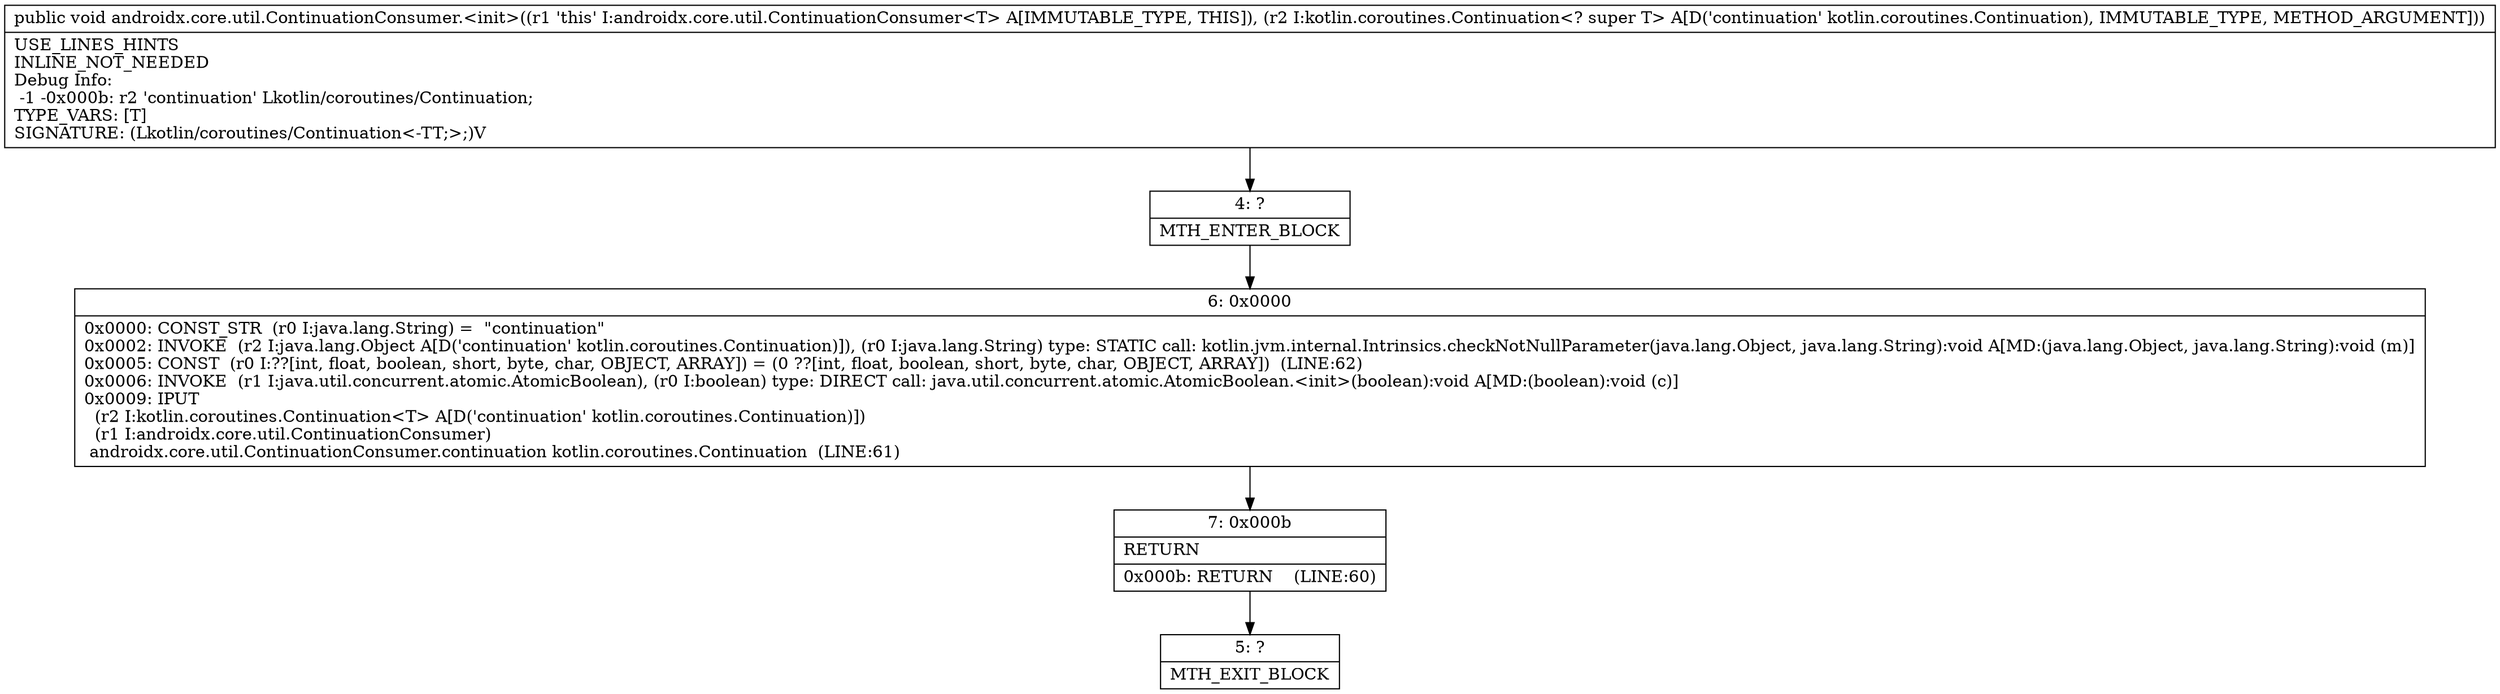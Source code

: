 digraph "CFG forandroidx.core.util.ContinuationConsumer.\<init\>(Lkotlin\/coroutines\/Continuation;)V" {
Node_4 [shape=record,label="{4\:\ ?|MTH_ENTER_BLOCK\l}"];
Node_6 [shape=record,label="{6\:\ 0x0000|0x0000: CONST_STR  (r0 I:java.lang.String) =  \"continuation\" \l0x0002: INVOKE  (r2 I:java.lang.Object A[D('continuation' kotlin.coroutines.Continuation)]), (r0 I:java.lang.String) type: STATIC call: kotlin.jvm.internal.Intrinsics.checkNotNullParameter(java.lang.Object, java.lang.String):void A[MD:(java.lang.Object, java.lang.String):void (m)]\l0x0005: CONST  (r0 I:??[int, float, boolean, short, byte, char, OBJECT, ARRAY]) = (0 ??[int, float, boolean, short, byte, char, OBJECT, ARRAY])  (LINE:62)\l0x0006: INVOKE  (r1 I:java.util.concurrent.atomic.AtomicBoolean), (r0 I:boolean) type: DIRECT call: java.util.concurrent.atomic.AtomicBoolean.\<init\>(boolean):void A[MD:(boolean):void (c)]\l0x0009: IPUT  \l  (r2 I:kotlin.coroutines.Continuation\<T\> A[D('continuation' kotlin.coroutines.Continuation)])\l  (r1 I:androidx.core.util.ContinuationConsumer)\l androidx.core.util.ContinuationConsumer.continuation kotlin.coroutines.Continuation  (LINE:61)\l}"];
Node_7 [shape=record,label="{7\:\ 0x000b|RETURN\l|0x000b: RETURN    (LINE:60)\l}"];
Node_5 [shape=record,label="{5\:\ ?|MTH_EXIT_BLOCK\l}"];
MethodNode[shape=record,label="{public void androidx.core.util.ContinuationConsumer.\<init\>((r1 'this' I:androidx.core.util.ContinuationConsumer\<T\> A[IMMUTABLE_TYPE, THIS]), (r2 I:kotlin.coroutines.Continuation\<? super T\> A[D('continuation' kotlin.coroutines.Continuation), IMMUTABLE_TYPE, METHOD_ARGUMENT]))  | USE_LINES_HINTS\lINLINE_NOT_NEEDED\lDebug Info:\l  \-1 \-0x000b: r2 'continuation' Lkotlin\/coroutines\/Continuation;\lTYPE_VARS: [T]\lSIGNATURE: (Lkotlin\/coroutines\/Continuation\<\-TT;\>;)V\l}"];
MethodNode -> Node_4;Node_4 -> Node_6;
Node_6 -> Node_7;
Node_7 -> Node_5;
}

